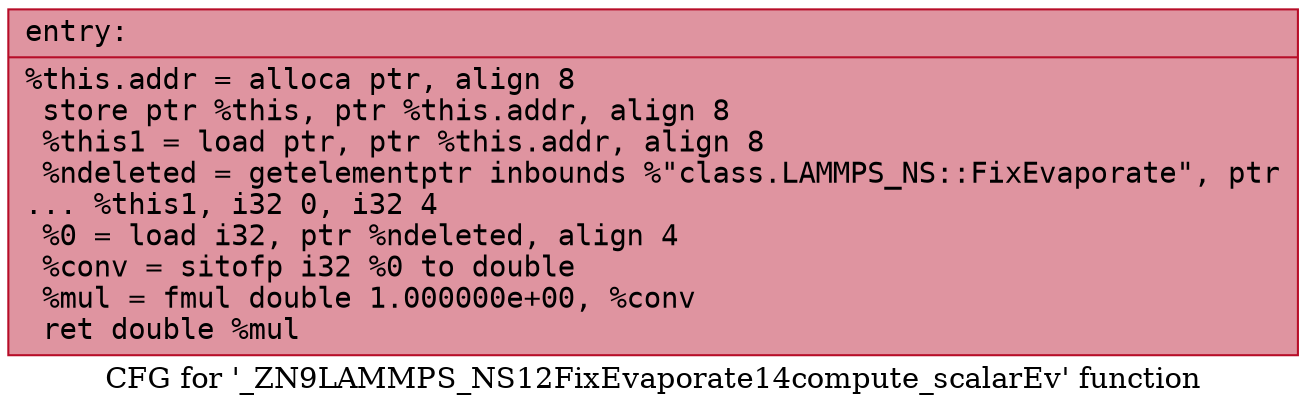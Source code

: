 digraph "CFG for '_ZN9LAMMPS_NS12FixEvaporate14compute_scalarEv' function" {
	label="CFG for '_ZN9LAMMPS_NS12FixEvaporate14compute_scalarEv' function";

	Node0x55d5ebd8e810 [shape=record,color="#b70d28ff", style=filled, fillcolor="#b70d2870" fontname="Courier",label="{entry:\l|  %this.addr = alloca ptr, align 8\l  store ptr %this, ptr %this.addr, align 8\l  %this1 = load ptr, ptr %this.addr, align 8\l  %ndeleted = getelementptr inbounds %\"class.LAMMPS_NS::FixEvaporate\", ptr\l... %this1, i32 0, i32 4\l  %0 = load i32, ptr %ndeleted, align 4\l  %conv = sitofp i32 %0 to double\l  %mul = fmul double 1.000000e+00, %conv\l  ret double %mul\l}"];
}
